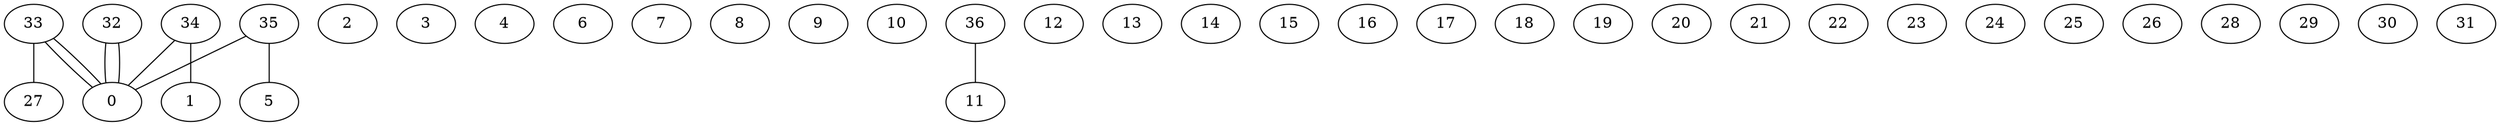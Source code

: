 graph G {
0;
1;
2;
3;
4;
5;
6;
7;
8;
9;
10;
11;
12;
13;
14;
15;
16;
17;
18;
19;
20;
21;
22;
23;
24;
25;
26;
27;
28;
29;
30;
31;
32;
33;
34;
35;
36;
36--11 ;
35--5 ;
35--0 ;
34--1 ;
34--0 ;
33--27 ;
33--0 ;
33--0 ;
32--0 ;
32--0 ;
}
